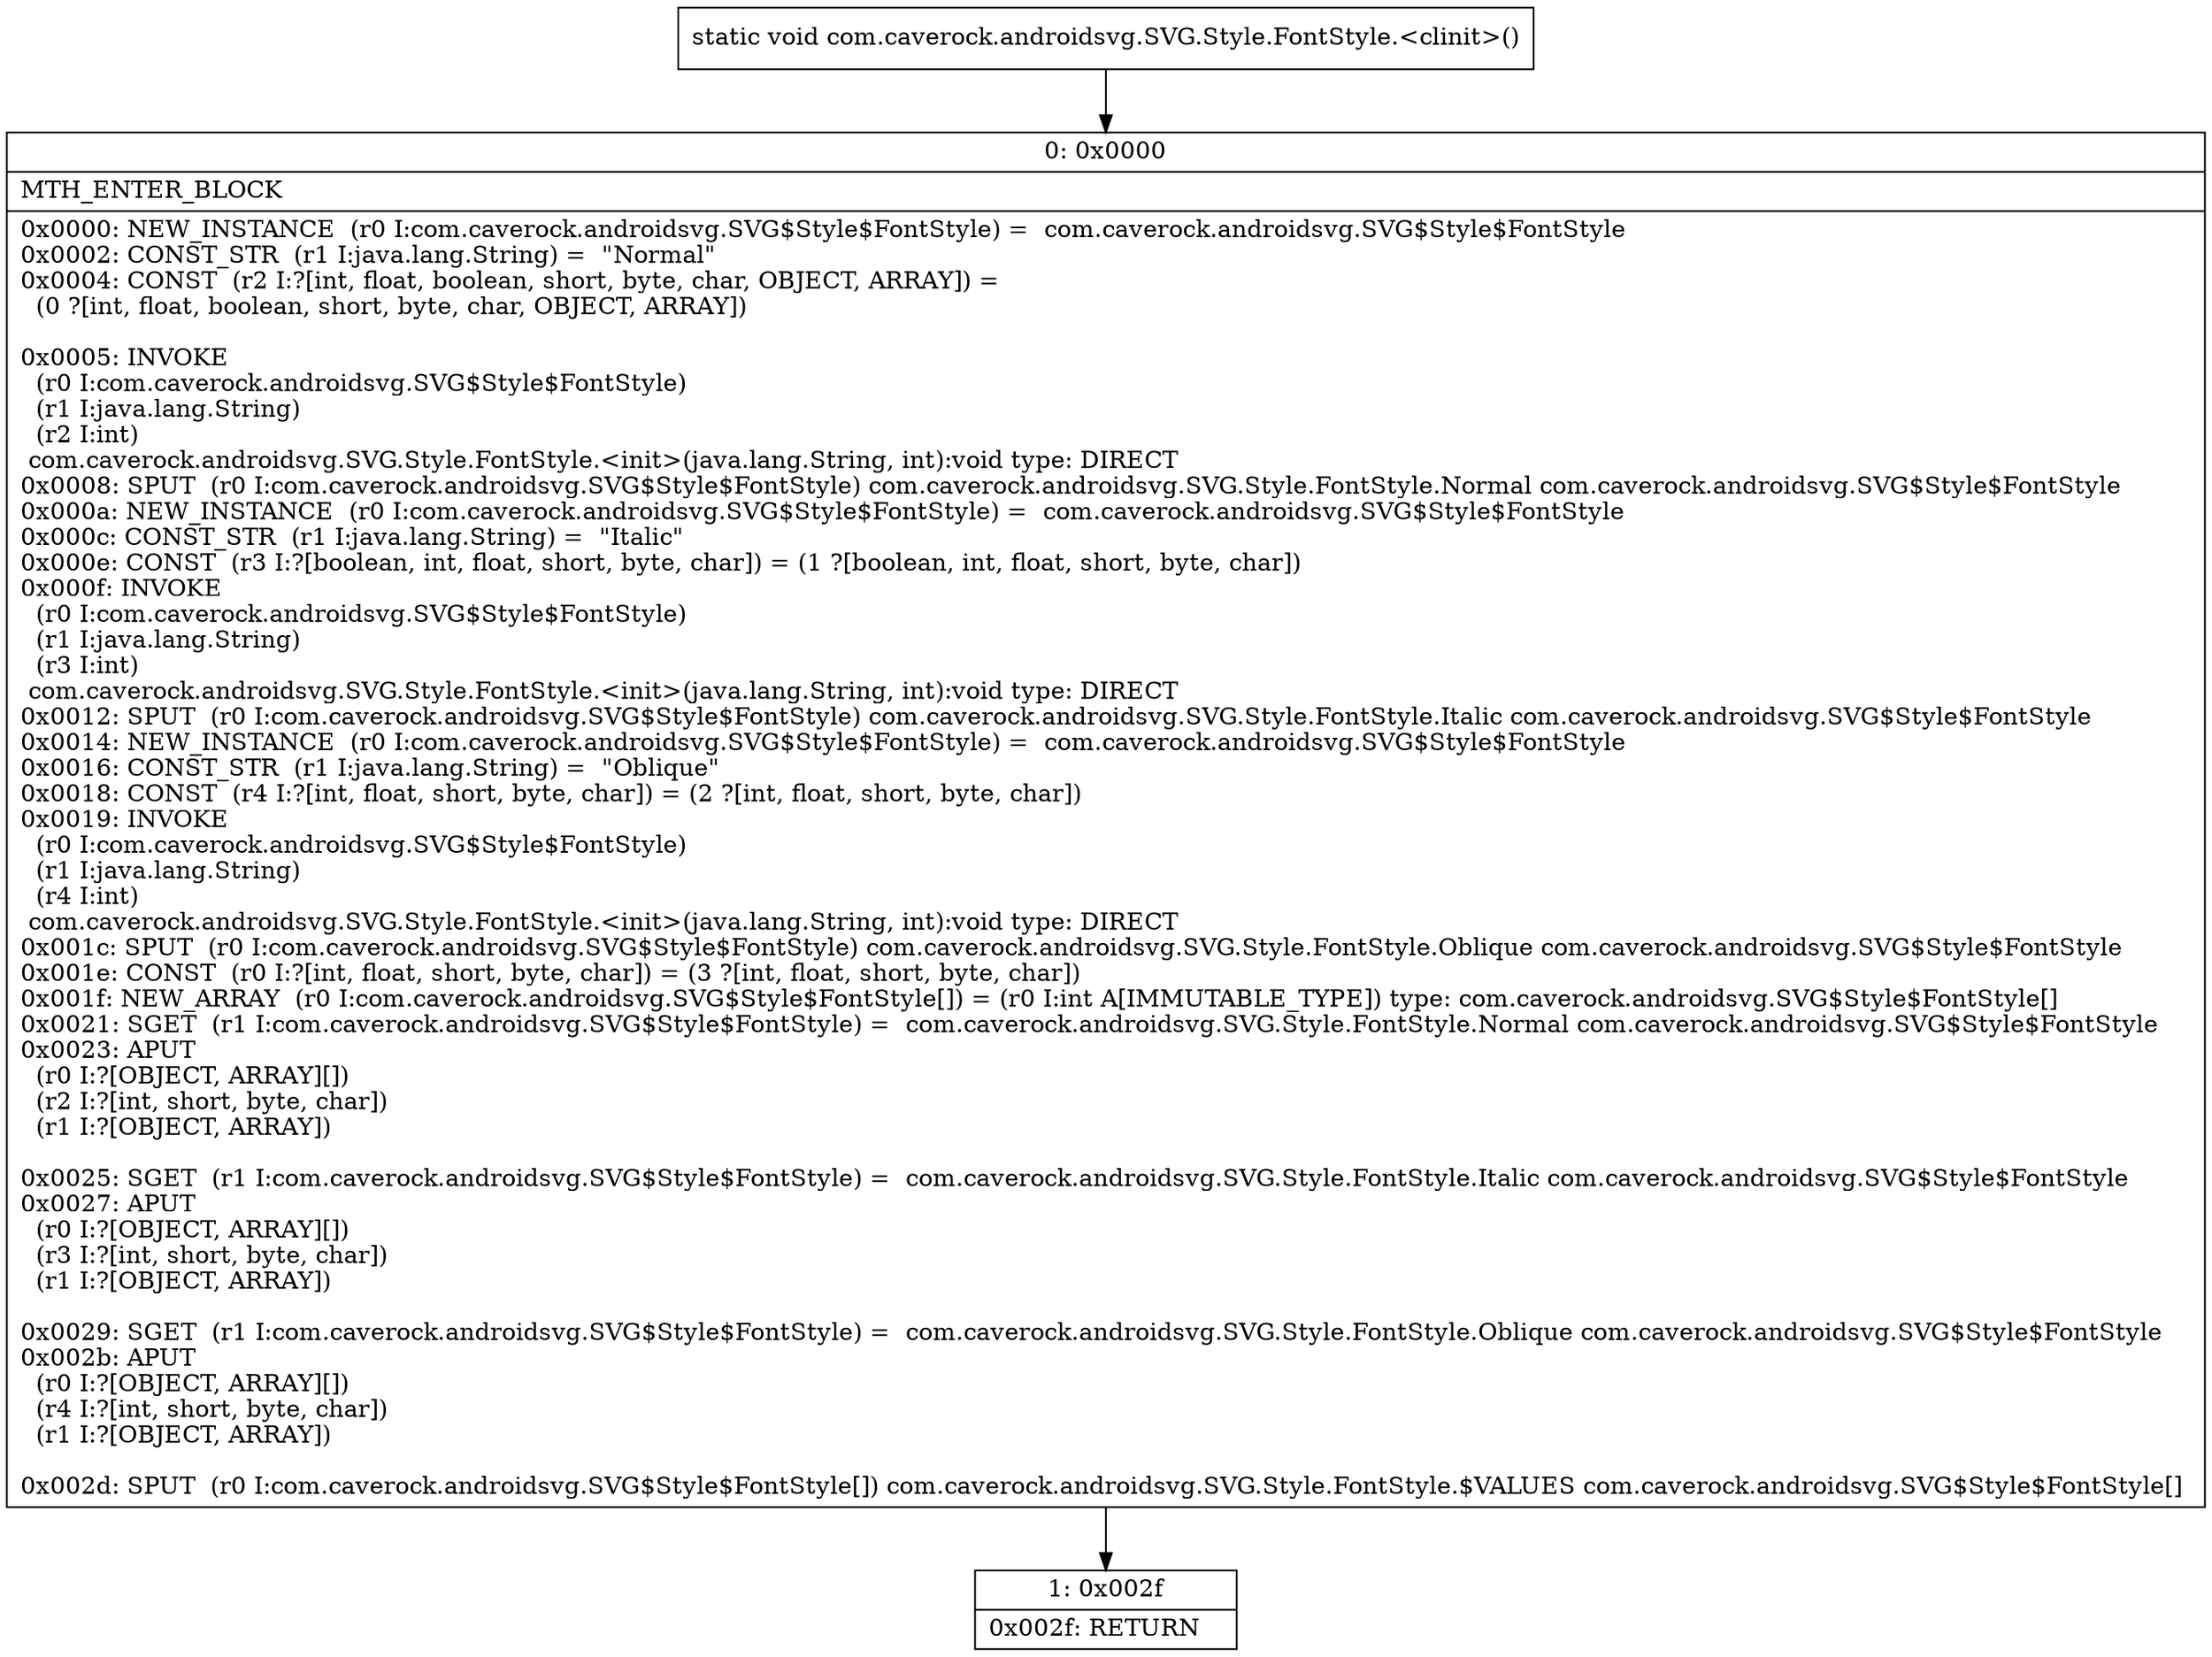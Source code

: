 digraph "CFG forcom.caverock.androidsvg.SVG.Style.FontStyle.\<clinit\>()V" {
Node_0 [shape=record,label="{0\:\ 0x0000|MTH_ENTER_BLOCK\l|0x0000: NEW_INSTANCE  (r0 I:com.caverock.androidsvg.SVG$Style$FontStyle) =  com.caverock.androidsvg.SVG$Style$FontStyle \l0x0002: CONST_STR  (r1 I:java.lang.String) =  \"Normal\" \l0x0004: CONST  (r2 I:?[int, float, boolean, short, byte, char, OBJECT, ARRAY]) = \l  (0 ?[int, float, boolean, short, byte, char, OBJECT, ARRAY])\l \l0x0005: INVOKE  \l  (r0 I:com.caverock.androidsvg.SVG$Style$FontStyle)\l  (r1 I:java.lang.String)\l  (r2 I:int)\l com.caverock.androidsvg.SVG.Style.FontStyle.\<init\>(java.lang.String, int):void type: DIRECT \l0x0008: SPUT  (r0 I:com.caverock.androidsvg.SVG$Style$FontStyle) com.caverock.androidsvg.SVG.Style.FontStyle.Normal com.caverock.androidsvg.SVG$Style$FontStyle \l0x000a: NEW_INSTANCE  (r0 I:com.caverock.androidsvg.SVG$Style$FontStyle) =  com.caverock.androidsvg.SVG$Style$FontStyle \l0x000c: CONST_STR  (r1 I:java.lang.String) =  \"Italic\" \l0x000e: CONST  (r3 I:?[boolean, int, float, short, byte, char]) = (1 ?[boolean, int, float, short, byte, char]) \l0x000f: INVOKE  \l  (r0 I:com.caverock.androidsvg.SVG$Style$FontStyle)\l  (r1 I:java.lang.String)\l  (r3 I:int)\l com.caverock.androidsvg.SVG.Style.FontStyle.\<init\>(java.lang.String, int):void type: DIRECT \l0x0012: SPUT  (r0 I:com.caverock.androidsvg.SVG$Style$FontStyle) com.caverock.androidsvg.SVG.Style.FontStyle.Italic com.caverock.androidsvg.SVG$Style$FontStyle \l0x0014: NEW_INSTANCE  (r0 I:com.caverock.androidsvg.SVG$Style$FontStyle) =  com.caverock.androidsvg.SVG$Style$FontStyle \l0x0016: CONST_STR  (r1 I:java.lang.String) =  \"Oblique\" \l0x0018: CONST  (r4 I:?[int, float, short, byte, char]) = (2 ?[int, float, short, byte, char]) \l0x0019: INVOKE  \l  (r0 I:com.caverock.androidsvg.SVG$Style$FontStyle)\l  (r1 I:java.lang.String)\l  (r4 I:int)\l com.caverock.androidsvg.SVG.Style.FontStyle.\<init\>(java.lang.String, int):void type: DIRECT \l0x001c: SPUT  (r0 I:com.caverock.androidsvg.SVG$Style$FontStyle) com.caverock.androidsvg.SVG.Style.FontStyle.Oblique com.caverock.androidsvg.SVG$Style$FontStyle \l0x001e: CONST  (r0 I:?[int, float, short, byte, char]) = (3 ?[int, float, short, byte, char]) \l0x001f: NEW_ARRAY  (r0 I:com.caverock.androidsvg.SVG$Style$FontStyle[]) = (r0 I:int A[IMMUTABLE_TYPE]) type: com.caverock.androidsvg.SVG$Style$FontStyle[] \l0x0021: SGET  (r1 I:com.caverock.androidsvg.SVG$Style$FontStyle) =  com.caverock.androidsvg.SVG.Style.FontStyle.Normal com.caverock.androidsvg.SVG$Style$FontStyle \l0x0023: APUT  \l  (r0 I:?[OBJECT, ARRAY][])\l  (r2 I:?[int, short, byte, char])\l  (r1 I:?[OBJECT, ARRAY])\l \l0x0025: SGET  (r1 I:com.caverock.androidsvg.SVG$Style$FontStyle) =  com.caverock.androidsvg.SVG.Style.FontStyle.Italic com.caverock.androidsvg.SVG$Style$FontStyle \l0x0027: APUT  \l  (r0 I:?[OBJECT, ARRAY][])\l  (r3 I:?[int, short, byte, char])\l  (r1 I:?[OBJECT, ARRAY])\l \l0x0029: SGET  (r1 I:com.caverock.androidsvg.SVG$Style$FontStyle) =  com.caverock.androidsvg.SVG.Style.FontStyle.Oblique com.caverock.androidsvg.SVG$Style$FontStyle \l0x002b: APUT  \l  (r0 I:?[OBJECT, ARRAY][])\l  (r4 I:?[int, short, byte, char])\l  (r1 I:?[OBJECT, ARRAY])\l \l0x002d: SPUT  (r0 I:com.caverock.androidsvg.SVG$Style$FontStyle[]) com.caverock.androidsvg.SVG.Style.FontStyle.$VALUES com.caverock.androidsvg.SVG$Style$FontStyle[] \l}"];
Node_1 [shape=record,label="{1\:\ 0x002f|0x002f: RETURN   \l}"];
MethodNode[shape=record,label="{static void com.caverock.androidsvg.SVG.Style.FontStyle.\<clinit\>() }"];
MethodNode -> Node_0;
Node_0 -> Node_1;
}

